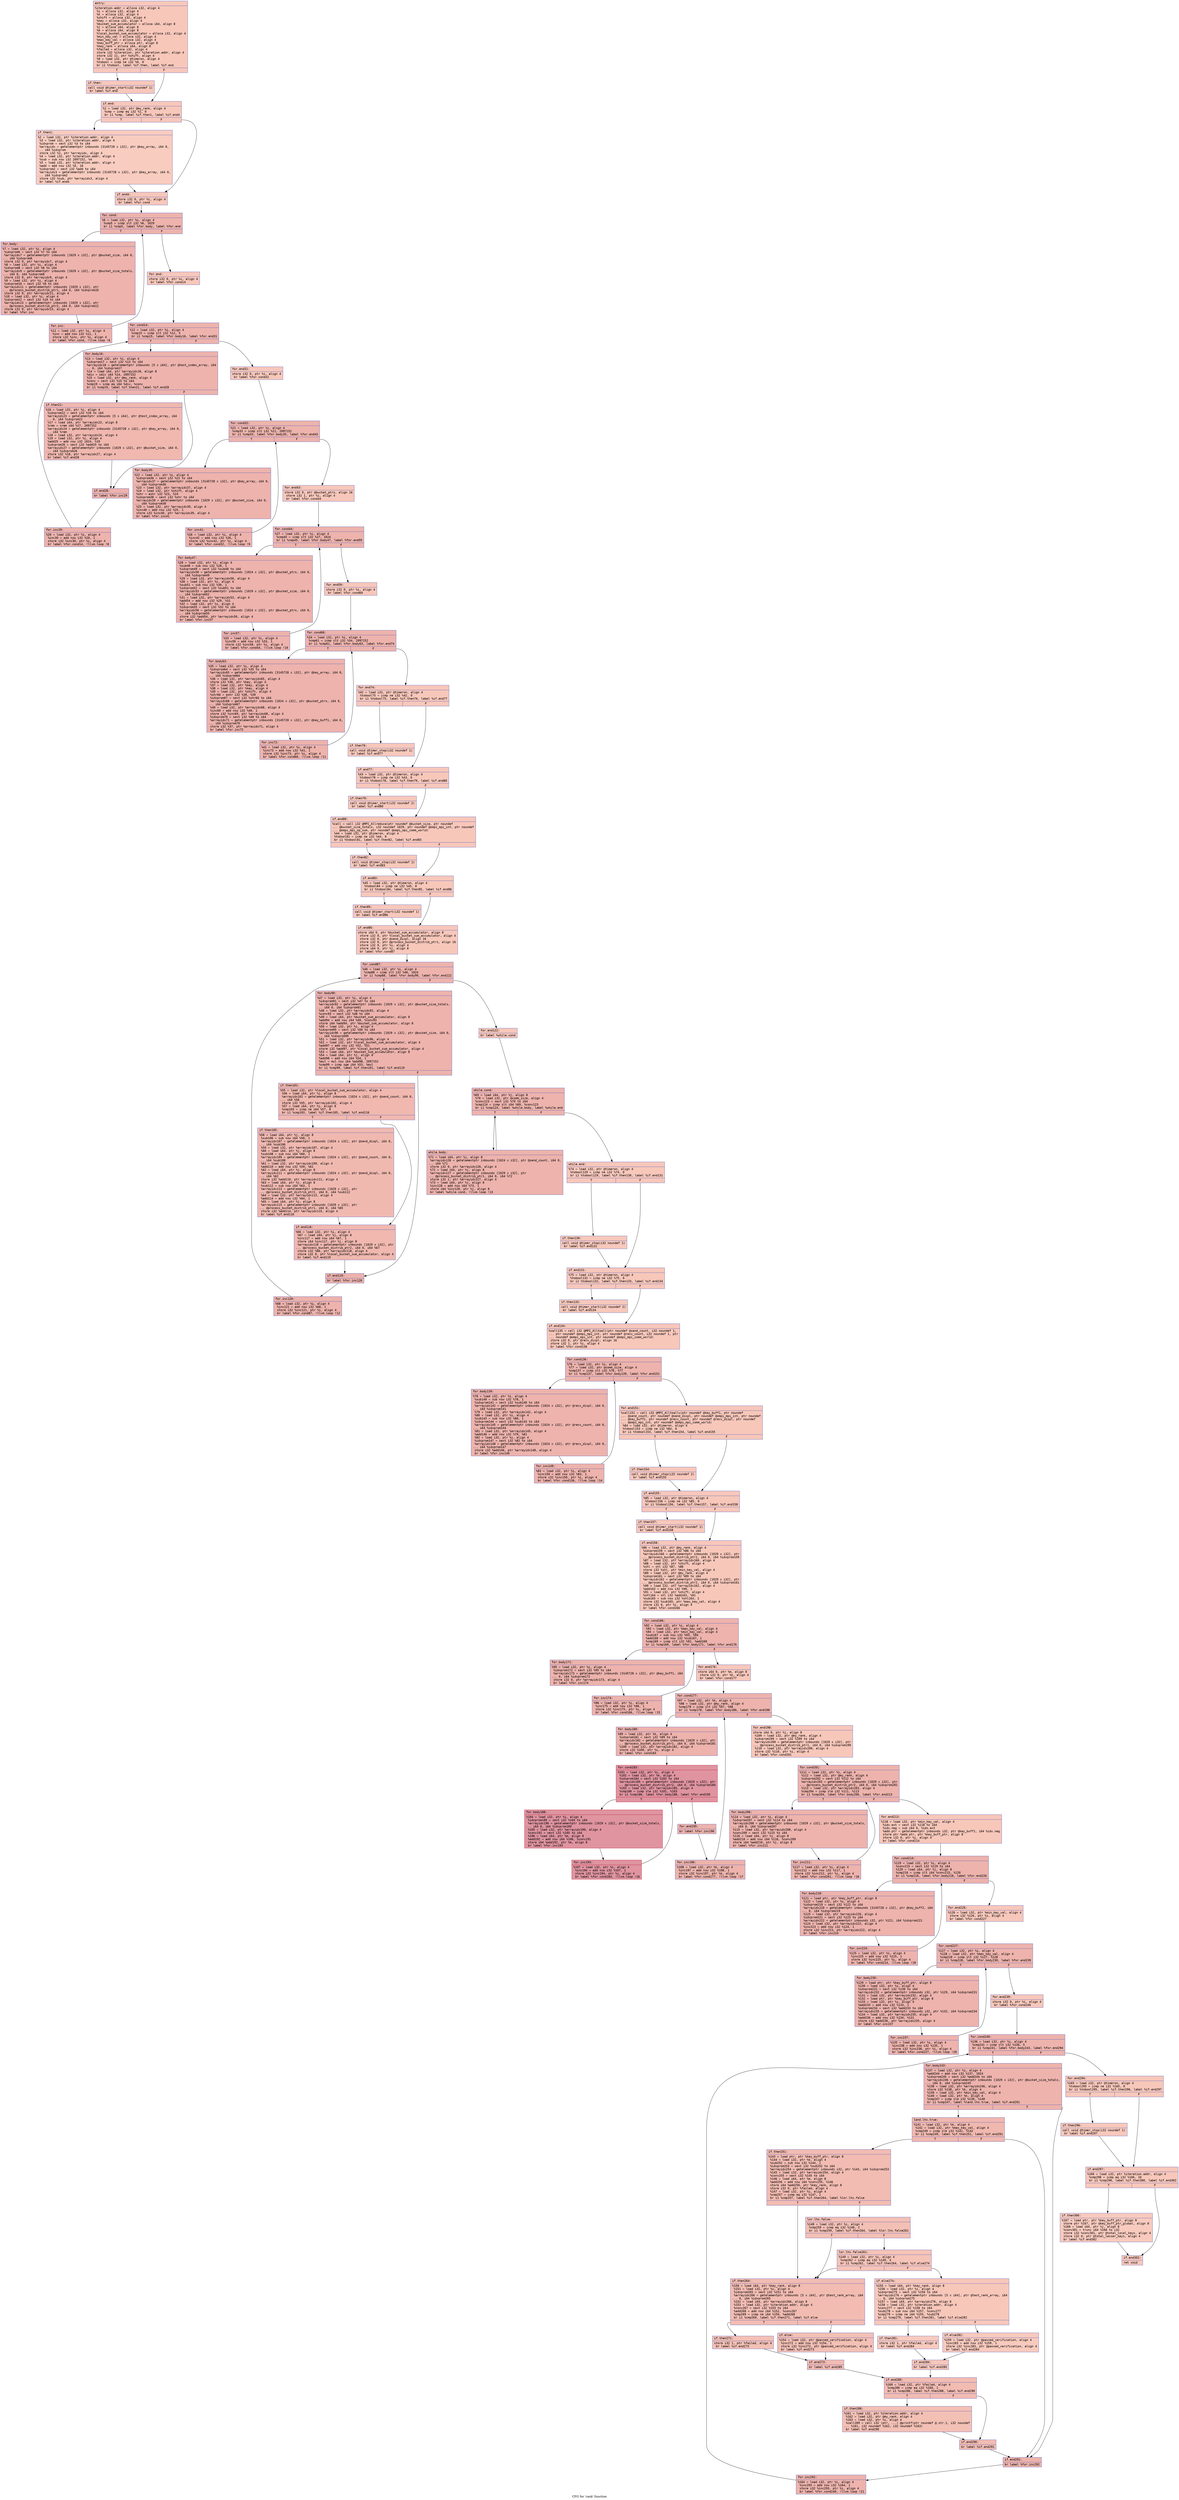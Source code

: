 digraph "CFG for 'rank' function" {
	label="CFG for 'rank' function";

	Node0x55d65101b990 [shape=record,color="#3d50c3ff", style=filled, fillcolor="#ec7f6370" fontname="Courier",label="{entry:\l|  %iteration.addr = alloca i32, align 4\l  %i = alloca i32, align 4\l  %k = alloca i32, align 4\l  %shift = alloca i32, align 4\l  %key = alloca i32, align 4\l  %bucket_sum_accumulator = alloca i64, align 8\l  %j = alloca i64, align 8\l  %m = alloca i64, align 8\l  %local_bucket_sum_accumulator = alloca i32, align 4\l  %min_key_val = alloca i32, align 4\l  %max_key_val = alloca i32, align 4\l  %key_buff_ptr = alloca ptr, align 8\l  %key_rank = alloca i64, align 8\l  %failed = alloca i32, align 4\l  store i32 %iteration, ptr %iteration.addr, align 4\l  store i32 11, ptr %shift, align 4\l  %0 = load i32, ptr @timeron, align 4\l  %tobool = icmp ne i32 %0, 0\l  br i1 %tobool, label %if.then, label %if.end\l|{<s0>T|<s1>F}}"];
	Node0x55d65101b990:s0 -> Node0x55d65101c470[tooltip="entry -> if.then\nProbability 62.50%" ];
	Node0x55d65101b990:s1 -> Node0x55d65101c4e0[tooltip="entry -> if.end\nProbability 37.50%" ];
	Node0x55d65101c470 [shape=record,color="#3d50c3ff", style=filled, fillcolor="#ed836670" fontname="Courier",label="{if.then:\l|  call void @timer_start(i32 noundef 1)\l  br label %if.end\l}"];
	Node0x55d65101c470 -> Node0x55d65101c4e0[tooltip="if.then -> if.end\nProbability 100.00%" ];
	Node0x55d65101c4e0 [shape=record,color="#3d50c3ff", style=filled, fillcolor="#ec7f6370" fontname="Courier",label="{if.end:\l|  %1 = load i32, ptr @my_rank, align 4\l  %cmp = icmp eq i32 %1, 0\l  br i1 %cmp, label %if.then1, label %if.end4\l|{<s0>T|<s1>F}}"];
	Node0x55d65101c4e0:s0 -> Node0x55d65101c890[tooltip="if.end -> if.then1\nProbability 37.50%" ];
	Node0x55d65101c4e0:s1 -> Node0x55d65101c8e0[tooltip="if.end -> if.end4\nProbability 62.50%" ];
	Node0x55d65101c890 [shape=record,color="#3d50c3ff", style=filled, fillcolor="#f08b6e70" fontname="Courier",label="{if.then1:\l|  %2 = load i32, ptr %iteration.addr, align 4\l  %3 = load i32, ptr %iteration.addr, align 4\l  %idxprom = sext i32 %3 to i64\l  %arrayidx = getelementptr inbounds [3145728 x i32], ptr @key_array, i64 0,\l... i64 %idxprom\l  store i32 %2, ptr %arrayidx, align 4\l  %4 = load i32, ptr %iteration.addr, align 4\l  %sub = sub nsw i32 2097152, %4\l  %5 = load i32, ptr %iteration.addr, align 4\l  %add = add nsw i32 %5, 10\l  %idxprom2 = sext i32 %add to i64\l  %arrayidx3 = getelementptr inbounds [3145728 x i32], ptr @key_array, i64 0,\l... i64 %idxprom2\l  store i32 %sub, ptr %arrayidx3, align 4\l  br label %if.end4\l}"];
	Node0x55d65101c890 -> Node0x55d65101c8e0[tooltip="if.then1 -> if.end4\nProbability 100.00%" ];
	Node0x55d65101c8e0 [shape=record,color="#3d50c3ff", style=filled, fillcolor="#ec7f6370" fontname="Courier",label="{if.end4:\l|  store i32 0, ptr %i, align 4\l  br label %for.cond\l}"];
	Node0x55d65101c8e0 -> Node0x55d65101d480[tooltip="if.end4 -> for.cond\nProbability 100.00%" ];
	Node0x55d65101d480 [shape=record,color="#3d50c3ff", style=filled, fillcolor="#d6524470" fontname="Courier",label="{for.cond:\l|  %6 = load i32, ptr %i, align 4\l  %cmp5 = icmp slt i32 %6, 1029\l  br i1 %cmp5, label %for.body, label %for.end\l|{<s0>T|<s1>F}}"];
	Node0x55d65101d480:s0 -> Node0x55d65101d6d0[tooltip="for.cond -> for.body\nProbability 96.88%" ];
	Node0x55d65101d480:s1 -> Node0x55d65101d750[tooltip="for.cond -> for.end\nProbability 3.12%" ];
	Node0x55d65101d6d0 [shape=record,color="#3d50c3ff", style=filled, fillcolor="#d6524470" fontname="Courier",label="{for.body:\l|  %7 = load i32, ptr %i, align 4\l  %idxprom6 = sext i32 %7 to i64\l  %arrayidx7 = getelementptr inbounds [1029 x i32], ptr @bucket_size, i64 0,\l... i64 %idxprom6\l  store i32 0, ptr %arrayidx7, align 4\l  %8 = load i32, ptr %i, align 4\l  %idxprom8 = sext i32 %8 to i64\l  %arrayidx9 = getelementptr inbounds [1029 x i32], ptr @bucket_size_totals,\l... i64 0, i64 %idxprom8\l  store i32 0, ptr %arrayidx9, align 4\l  %9 = load i32, ptr %i, align 4\l  %idxprom10 = sext i32 %9 to i64\l  %arrayidx11 = getelementptr inbounds [1029 x i32], ptr\l... @process_bucket_distrib_ptr1, i64 0, i64 %idxprom10\l  store i32 0, ptr %arrayidx11, align 4\l  %10 = load i32, ptr %i, align 4\l  %idxprom12 = sext i32 %10 to i64\l  %arrayidx13 = getelementptr inbounds [1029 x i32], ptr\l... @process_bucket_distrib_ptr2, i64 0, i64 %idxprom12\l  store i32 0, ptr %arrayidx13, align 4\l  br label %for.inc\l}"];
	Node0x55d65101d6d0 -> Node0x55d65101e360[tooltip="for.body -> for.inc\nProbability 100.00%" ];
	Node0x55d65101e360 [shape=record,color="#3d50c3ff", style=filled, fillcolor="#d6524470" fontname="Courier",label="{for.inc:\l|  %11 = load i32, ptr %i, align 4\l  %inc = add nsw i32 %11, 1\l  store i32 %inc, ptr %i, align 4\l  br label %for.cond, !llvm.loop !6\l}"];
	Node0x55d65101e360 -> Node0x55d65101d480[tooltip="for.inc -> for.cond\nProbability 100.00%" ];
	Node0x55d65101d750 [shape=record,color="#3d50c3ff", style=filled, fillcolor="#ec7f6370" fontname="Courier",label="{for.end:\l|  store i32 0, ptr %i, align 4\l  br label %for.cond14\l}"];
	Node0x55d65101d750 -> Node0x55d65101e870[tooltip="for.end -> for.cond14\nProbability 100.00%" ];
	Node0x55d65101e870 [shape=record,color="#3d50c3ff", style=filled, fillcolor="#d6524470" fontname="Courier",label="{for.cond14:\l|  %12 = load i32, ptr %i, align 4\l  %cmp15 = icmp slt i32 %12, 5\l  br i1 %cmp15, label %for.body16, label %for.end31\l|{<s0>T|<s1>F}}"];
	Node0x55d65101e870:s0 -> Node0x55d65101ea90[tooltip="for.cond14 -> for.body16\nProbability 96.88%" ];
	Node0x55d65101e870:s1 -> Node0x55d65101eb10[tooltip="for.cond14 -> for.end31\nProbability 3.12%" ];
	Node0x55d65101ea90 [shape=record,color="#3d50c3ff", style=filled, fillcolor="#d6524470" fontname="Courier",label="{for.body16:\l|  %13 = load i32, ptr %i, align 4\l  %idxprom17 = sext i32 %13 to i64\l  %arrayidx18 = getelementptr inbounds [5 x i64], ptr @test_index_array, i64\l... 0, i64 %idxprom17\l  %14 = load i64, ptr %arrayidx18, align 8\l  %div = sdiv i64 %14, 2097152\l  %15 = load i32, ptr @my_rank, align 4\l  %conv = sext i32 %15 to i64\l  %cmp19 = icmp eq i64 %div, %conv\l  br i1 %cmp19, label %if.then21, label %if.end28\l|{<s0>T|<s1>F}}"];
	Node0x55d65101ea90:s0 -> Node0x55d65101f790[tooltip="for.body16 -> if.then21\nProbability 50.00%" ];
	Node0x55d65101ea90:s1 -> Node0x55d65101f810[tooltip="for.body16 -> if.end28\nProbability 50.00%" ];
	Node0x55d65101f790 [shape=record,color="#3d50c3ff", style=filled, fillcolor="#dc5d4a70" fontname="Courier",label="{if.then21:\l|  %16 = load i32, ptr %i, align 4\l  %idxprom22 = sext i32 %16 to i64\l  %arrayidx23 = getelementptr inbounds [5 x i64], ptr @test_index_array, i64\l... 0, i64 %idxprom22\l  %17 = load i64, ptr %arrayidx23, align 8\l  %rem = srem i64 %17, 2097152\l  %arrayidx24 = getelementptr inbounds [3145728 x i32], ptr @key_array, i64 0,\l... i64 %rem\l  %18 = load i32, ptr %arrayidx24, align 4\l  %19 = load i32, ptr %i, align 4\l  %add25 = add nsw i32 1024, %19\l  %idxprom26 = sext i32 %add25 to i64\l  %arrayidx27 = getelementptr inbounds [1029 x i32], ptr @bucket_size, i64 0,\l... i64 %idxprom26\l  store i32 %18, ptr %arrayidx27, align 4\l  br label %if.end28\l}"];
	Node0x55d65101f790 -> Node0x55d65101f810[tooltip="if.then21 -> if.end28\nProbability 100.00%" ];
	Node0x55d65101f810 [shape=record,color="#3d50c3ff", style=filled, fillcolor="#d6524470" fontname="Courier",label="{if.end28:\l|  br label %for.inc29\l}"];
	Node0x55d65101f810 -> Node0x55d6510201f0[tooltip="if.end28 -> for.inc29\nProbability 100.00%" ];
	Node0x55d6510201f0 [shape=record,color="#3d50c3ff", style=filled, fillcolor="#d6524470" fontname="Courier",label="{for.inc29:\l|  %20 = load i32, ptr %i, align 4\l  %inc30 = add nsw i32 %20, 1\l  store i32 %inc30, ptr %i, align 4\l  br label %for.cond14, !llvm.loop !8\l}"];
	Node0x55d6510201f0 -> Node0x55d65101e870[tooltip="for.inc29 -> for.cond14\nProbability 100.00%" ];
	Node0x55d65101eb10 [shape=record,color="#3d50c3ff", style=filled, fillcolor="#ec7f6370" fontname="Courier",label="{for.end31:\l|  store i32 0, ptr %i, align 4\l  br label %for.cond32\l}"];
	Node0x55d65101eb10 -> Node0x55d651020710[tooltip="for.end31 -> for.cond32\nProbability 100.00%" ];
	Node0x55d651020710 [shape=record,color="#3d50c3ff", style=filled, fillcolor="#d6524470" fontname="Courier",label="{for.cond32:\l|  %21 = load i32, ptr %i, align 4\l  %cmp33 = icmp slt i32 %21, 2097152\l  br i1 %cmp33, label %for.body35, label %for.end43\l|{<s0>T|<s1>F}}"];
	Node0x55d651020710:s0 -> Node0x55d651020930[tooltip="for.cond32 -> for.body35\nProbability 96.88%" ];
	Node0x55d651020710:s1 -> Node0x55d6510209b0[tooltip="for.cond32 -> for.end43\nProbability 3.12%" ];
	Node0x55d651020930 [shape=record,color="#3d50c3ff", style=filled, fillcolor="#d6524470" fontname="Courier",label="{for.body35:\l|  %22 = load i32, ptr %i, align 4\l  %idxprom36 = sext i32 %22 to i64\l  %arrayidx37 = getelementptr inbounds [3145728 x i32], ptr @key_array, i64 0,\l... i64 %idxprom36\l  %23 = load i32, ptr %arrayidx37, align 4\l  %24 = load i32, ptr %shift, align 4\l  %shr = ashr i32 %23, %24\l  %idxprom38 = sext i32 %shr to i64\l  %arrayidx39 = getelementptr inbounds [1029 x i32], ptr @bucket_size, i64 0,\l... i64 %idxprom38\l  %25 = load i32, ptr %arrayidx39, align 4\l  %inc40 = add nsw i32 %25, 1\l  store i32 %inc40, ptr %arrayidx39, align 4\l  br label %for.inc41\l}"];
	Node0x55d651020930 -> Node0x55d651021200[tooltip="for.body35 -> for.inc41\nProbability 100.00%" ];
	Node0x55d651021200 [shape=record,color="#3d50c3ff", style=filled, fillcolor="#d6524470" fontname="Courier",label="{for.inc41:\l|  %26 = load i32, ptr %i, align 4\l  %inc42 = add nsw i32 %26, 1\l  store i32 %inc42, ptr %i, align 4\l  br label %for.cond32, !llvm.loop !9\l}"];
	Node0x55d651021200 -> Node0x55d651020710[tooltip="for.inc41 -> for.cond32\nProbability 100.00%" ];
	Node0x55d6510209b0 [shape=record,color="#3d50c3ff", style=filled, fillcolor="#ec7f6370" fontname="Courier",label="{for.end43:\l|  store i32 0, ptr @bucket_ptrs, align 16\l  store i32 1, ptr %i, align 4\l  br label %for.cond44\l}"];
	Node0x55d6510209b0 -> Node0x55d6510217c0[tooltip="for.end43 -> for.cond44\nProbability 100.00%" ];
	Node0x55d6510217c0 [shape=record,color="#3d50c3ff", style=filled, fillcolor="#d6524470" fontname="Courier",label="{for.cond44:\l|  %27 = load i32, ptr %i, align 4\l  %cmp45 = icmp slt i32 %27, 1024\l  br i1 %cmp45, label %for.body47, label %for.end59\l|{<s0>T|<s1>F}}"];
	Node0x55d6510217c0:s0 -> Node0x55d6510219e0[tooltip="for.cond44 -> for.body47\nProbability 96.88%" ];
	Node0x55d6510217c0:s1 -> Node0x55d651021a60[tooltip="for.cond44 -> for.end59\nProbability 3.12%" ];
	Node0x55d6510219e0 [shape=record,color="#3d50c3ff", style=filled, fillcolor="#d6524470" fontname="Courier",label="{for.body47:\l|  %28 = load i32, ptr %i, align 4\l  %sub48 = sub nsw i32 %28, 1\l  %idxprom49 = sext i32 %sub48 to i64\l  %arrayidx50 = getelementptr inbounds [1024 x i32], ptr @bucket_ptrs, i64 0,\l... i64 %idxprom49\l  %29 = load i32, ptr %arrayidx50, align 4\l  %30 = load i32, ptr %i, align 4\l  %sub51 = sub nsw i32 %30, 1\l  %idxprom52 = sext i32 %sub51 to i64\l  %arrayidx53 = getelementptr inbounds [1029 x i32], ptr @bucket_size, i64 0,\l... i64 %idxprom52\l  %31 = load i32, ptr %arrayidx53, align 4\l  %add54 = add nsw i32 %29, %31\l  %32 = load i32, ptr %i, align 4\l  %idxprom55 = sext i32 %32 to i64\l  %arrayidx56 = getelementptr inbounds [1024 x i32], ptr @bucket_ptrs, i64 0,\l... i64 %idxprom55\l  store i32 %add54, ptr %arrayidx56, align 4\l  br label %for.inc57\l}"];
	Node0x55d6510219e0 -> Node0x55d651010980[tooltip="for.body47 -> for.inc57\nProbability 100.00%" ];
	Node0x55d651010980 [shape=record,color="#3d50c3ff", style=filled, fillcolor="#d6524470" fontname="Courier",label="{for.inc57:\l|  %33 = load i32, ptr %i, align 4\l  %inc58 = add nsw i32 %33, 1\l  store i32 %inc58, ptr %i, align 4\l  br label %for.cond44, !llvm.loop !10\l}"];
	Node0x55d651010980 -> Node0x55d6510217c0[tooltip="for.inc57 -> for.cond44\nProbability 100.00%" ];
	Node0x55d651021a60 [shape=record,color="#3d50c3ff", style=filled, fillcolor="#ec7f6370" fontname="Courier",label="{for.end59:\l|  store i32 0, ptr %i, align 4\l  br label %for.cond60\l}"];
	Node0x55d651021a60 -> Node0x55d651010ea0[tooltip="for.end59 -> for.cond60\nProbability 100.00%" ];
	Node0x55d651010ea0 [shape=record,color="#3d50c3ff", style=filled, fillcolor="#d6524470" fontname="Courier",label="{for.cond60:\l|  %34 = load i32, ptr %i, align 4\l  %cmp61 = icmp slt i32 %34, 2097152\l  br i1 %cmp61, label %for.body63, label %for.end74\l|{<s0>T|<s1>F}}"];
	Node0x55d651010ea0:s0 -> Node0x55d6510110c0[tooltip="for.cond60 -> for.body63\nProbability 96.88%" ];
	Node0x55d651010ea0:s1 -> Node0x55d651011140[tooltip="for.cond60 -> for.end74\nProbability 3.12%" ];
	Node0x55d6510110c0 [shape=record,color="#3d50c3ff", style=filled, fillcolor="#d6524470" fontname="Courier",label="{for.body63:\l|  %35 = load i32, ptr %i, align 4\l  %idxprom64 = sext i32 %35 to i64\l  %arrayidx65 = getelementptr inbounds [3145728 x i32], ptr @key_array, i64 0,\l... i64 %idxprom64\l  %36 = load i32, ptr %arrayidx65, align 4\l  store i32 %36, ptr %key, align 4\l  %37 = load i32, ptr %key, align 4\l  %38 = load i32, ptr %key, align 4\l  %39 = load i32, ptr %shift, align 4\l  %shr66 = ashr i32 %38, %39\l  %idxprom67 = sext i32 %shr66 to i64\l  %arrayidx68 = getelementptr inbounds [1024 x i32], ptr @bucket_ptrs, i64 0,\l... i64 %idxprom67\l  %40 = load i32, ptr %arrayidx68, align 4\l  %inc69 = add nsw i32 %40, 1\l  store i32 %inc69, ptr %arrayidx68, align 4\l  %idxprom70 = sext i32 %40 to i64\l  %arrayidx71 = getelementptr inbounds [3145728 x i32], ptr @key_buff1, i64 0,\l... i64 %idxprom70\l  store i32 %37, ptr %arrayidx71, align 4\l  br label %for.inc72\l}"];
	Node0x55d6510110c0 -> Node0x55d65101f380[tooltip="for.body63 -> for.inc72\nProbability 100.00%" ];
	Node0x55d65101f380 [shape=record,color="#3d50c3ff", style=filled, fillcolor="#d6524470" fontname="Courier",label="{for.inc72:\l|  %41 = load i32, ptr %i, align 4\l  %inc73 = add nsw i32 %41, 1\l  store i32 %inc73, ptr %i, align 4\l  br label %for.cond60, !llvm.loop !11\l}"];
	Node0x55d65101f380 -> Node0x55d651010ea0[tooltip="for.inc72 -> for.cond60\nProbability 100.00%" ];
	Node0x55d651011140 [shape=record,color="#3d50c3ff", style=filled, fillcolor="#ec7f6370" fontname="Courier",label="{for.end74:\l|  %42 = load i32, ptr @timeron, align 4\l  %tobool75 = icmp ne i32 %42, 0\l  br i1 %tobool75, label %if.then76, label %if.end77\l|{<s0>T|<s1>F}}"];
	Node0x55d651011140:s0 -> Node0x55d651026510[tooltip="for.end74 -> if.then76\nProbability 62.50%" ];
	Node0x55d651011140:s1 -> Node0x55d651026590[tooltip="for.end74 -> if.end77\nProbability 37.50%" ];
	Node0x55d651026510 [shape=record,color="#3d50c3ff", style=filled, fillcolor="#ed836670" fontname="Courier",label="{if.then76:\l|  call void @timer_stop(i32 noundef 1)\l  br label %if.end77\l}"];
	Node0x55d651026510 -> Node0x55d651026590[tooltip="if.then76 -> if.end77\nProbability 100.00%" ];
	Node0x55d651026590 [shape=record,color="#3d50c3ff", style=filled, fillcolor="#ec7f6370" fontname="Courier",label="{if.end77:\l|  %43 = load i32, ptr @timeron, align 4\l  %tobool78 = icmp ne i32 %43, 0\l  br i1 %tobool78, label %if.then79, label %if.end80\l|{<s0>T|<s1>F}}"];
	Node0x55d651026590:s0 -> Node0x55d651026980[tooltip="if.end77 -> if.then79\nProbability 62.50%" ];
	Node0x55d651026590:s1 -> Node0x55d651026a00[tooltip="if.end77 -> if.end80\nProbability 37.50%" ];
	Node0x55d651026980 [shape=record,color="#3d50c3ff", style=filled, fillcolor="#ed836670" fontname="Courier",label="{if.then79:\l|  call void @timer_start(i32 noundef 2)\l  br label %if.end80\l}"];
	Node0x55d651026980 -> Node0x55d651026a00[tooltip="if.then79 -> if.end80\nProbability 100.00%" ];
	Node0x55d651026a00 [shape=record,color="#3d50c3ff", style=filled, fillcolor="#ec7f6370" fontname="Courier",label="{if.end80:\l|  %call = call i32 @MPI_Allreduce(ptr noundef @bucket_size, ptr noundef\l... @bucket_size_totals, i32 noundef 1029, ptr noundef @ompi_mpi_int, ptr noundef\l... @ompi_mpi_op_sum, ptr noundef @ompi_mpi_comm_world)\l  %44 = load i32, ptr @timeron, align 4\l  %tobool81 = icmp ne i32 %44, 0\l  br i1 %tobool81, label %if.then82, label %if.end83\l|{<s0>T|<s1>F}}"];
	Node0x55d651026a00:s0 -> Node0x55d651027060[tooltip="if.end80 -> if.then82\nProbability 62.50%" ];
	Node0x55d651026a00:s1 -> Node0x55d6510270b0[tooltip="if.end80 -> if.end83\nProbability 37.50%" ];
	Node0x55d651027060 [shape=record,color="#3d50c3ff", style=filled, fillcolor="#ed836670" fontname="Courier",label="{if.then82:\l|  call void @timer_stop(i32 noundef 2)\l  br label %if.end83\l}"];
	Node0x55d651027060 -> Node0x55d6510270b0[tooltip="if.then82 -> if.end83\nProbability 100.00%" ];
	Node0x55d6510270b0 [shape=record,color="#3d50c3ff", style=filled, fillcolor="#ec7f6370" fontname="Courier",label="{if.end83:\l|  %45 = load i32, ptr @timeron, align 4\l  %tobool84 = icmp ne i32 %45, 0\l  br i1 %tobool84, label %if.then85, label %if.end86\l|{<s0>T|<s1>F}}"];
	Node0x55d6510270b0:s0 -> Node0x55d651027480[tooltip="if.end83 -> if.then85\nProbability 62.50%" ];
	Node0x55d6510270b0:s1 -> Node0x55d651027500[tooltip="if.end83 -> if.end86\nProbability 37.50%" ];
	Node0x55d651027480 [shape=record,color="#3d50c3ff", style=filled, fillcolor="#ed836670" fontname="Courier",label="{if.then85:\l|  call void @timer_start(i32 noundef 1)\l  br label %if.end86\l}"];
	Node0x55d651027480 -> Node0x55d651027500[tooltip="if.then85 -> if.end86\nProbability 100.00%" ];
	Node0x55d651027500 [shape=record,color="#3d50c3ff", style=filled, fillcolor="#ec7f6370" fontname="Courier",label="{if.end86:\l|  store i64 0, ptr %bucket_sum_accumulator, align 8\l  store i32 0, ptr %local_bucket_sum_accumulator, align 4\l  store i32 0, ptr @send_displ, align 16\l  store i32 0, ptr @process_bucket_distrib_ptr1, align 16\l  store i32 0, ptr %i, align 4\l  store i64 0, ptr %j, align 8\l  br label %for.cond87\l}"];
	Node0x55d651027500 -> Node0x55d651027bb0[tooltip="if.end86 -> for.cond87\nProbability 100.00%" ];
	Node0x55d651027bb0 [shape=record,color="#3d50c3ff", style=filled, fillcolor="#d6524470" fontname="Courier",label="{for.cond87:\l|  %46 = load i32, ptr %i, align 4\l  %cmp88 = icmp slt i32 %46, 1024\l  br i1 %cmp88, label %for.body90, label %for.end122\l|{<s0>T|<s1>F}}"];
	Node0x55d651027bb0:s0 -> Node0x55d651027d80[tooltip="for.cond87 -> for.body90\nProbability 96.88%" ];
	Node0x55d651027bb0:s1 -> Node0x55d651027dd0[tooltip="for.cond87 -> for.end122\nProbability 3.12%" ];
	Node0x55d651027d80 [shape=record,color="#3d50c3ff", style=filled, fillcolor="#d6524470" fontname="Courier",label="{for.body90:\l|  %47 = load i32, ptr %i, align 4\l  %idxprom91 = sext i32 %47 to i64\l  %arrayidx92 = getelementptr inbounds [1029 x i32], ptr @bucket_size_totals,\l... i64 0, i64 %idxprom91\l  %48 = load i32, ptr %arrayidx92, align 4\l  %conv93 = sext i32 %48 to i64\l  %49 = load i64, ptr %bucket_sum_accumulator, align 8\l  %add94 = add nsw i64 %49, %conv93\l  store i64 %add94, ptr %bucket_sum_accumulator, align 8\l  %50 = load i32, ptr %i, align 4\l  %idxprom95 = sext i32 %50 to i64\l  %arrayidx96 = getelementptr inbounds [1029 x i32], ptr @bucket_size, i64 0,\l... i64 %idxprom95\l  %51 = load i32, ptr %arrayidx96, align 4\l  %52 = load i32, ptr %local_bucket_sum_accumulator, align 4\l  %add97 = add nsw i32 %52, %51\l  store i32 %add97, ptr %local_bucket_sum_accumulator, align 4\l  %53 = load i64, ptr %bucket_sum_accumulator, align 8\l  %54 = load i64, ptr %j, align 8\l  %add98 = add nsw i64 %54, 1\l  %mul = mul nsw i64 %add98, 2097152\l  %cmp99 = icmp sge i64 %53, %mul\l  br i1 %cmp99, label %if.then101, label %if.end119\l|{<s0>T|<s1>F}}"];
	Node0x55d651027d80:s0 -> Node0x55d6510293d0[tooltip="for.body90 -> if.then101\nProbability 50.00%" ];
	Node0x55d651027d80:s1 -> Node0x55d651029420[tooltip="for.body90 -> if.end119\nProbability 50.00%" ];
	Node0x55d6510293d0 [shape=record,color="#3d50c3ff", style=filled, fillcolor="#dc5d4a70" fontname="Courier",label="{if.then101:\l|  %55 = load i32, ptr %local_bucket_sum_accumulator, align 4\l  %56 = load i64, ptr %j, align 8\l  %arrayidx102 = getelementptr inbounds [1024 x i32], ptr @send_count, i64 0,\l... i64 %56\l  store i32 %55, ptr %arrayidx102, align 4\l  %57 = load i64, ptr %j, align 8\l  %cmp103 = icmp ne i64 %57, 0\l  br i1 %cmp103, label %if.then105, label %if.end116\l|{<s0>T|<s1>F}}"];
	Node0x55d6510293d0:s0 -> Node0x55d651029910[tooltip="if.then101 -> if.then105\nProbability 62.50%" ];
	Node0x55d6510293d0:s1 -> Node0x55d651029960[tooltip="if.then101 -> if.end116\nProbability 37.50%" ];
	Node0x55d651029910 [shape=record,color="#3d50c3ff", style=filled, fillcolor="#de614d70" fontname="Courier",label="{if.then105:\l|  %58 = load i64, ptr %j, align 8\l  %sub106 = sub nsw i64 %58, 1\l  %arrayidx107 = getelementptr inbounds [1024 x i32], ptr @send_displ, i64 0,\l... i64 %sub106\l  %59 = load i32, ptr %arrayidx107, align 4\l  %60 = load i64, ptr %j, align 8\l  %sub108 = sub nsw i64 %60, 1\l  %arrayidx109 = getelementptr inbounds [1024 x i32], ptr @send_count, i64 0,\l... i64 %sub108\l  %61 = load i32, ptr %arrayidx109, align 4\l  %add110 = add nsw i32 %59, %61\l  %62 = load i64, ptr %j, align 8\l  %arrayidx111 = getelementptr inbounds [1024 x i32], ptr @send_displ, i64 0,\l... i64 %62\l  store i32 %add110, ptr %arrayidx111, align 4\l  %63 = load i64, ptr %j, align 8\l  %sub112 = sub nsw i64 %63, 1\l  %arrayidx113 = getelementptr inbounds [1029 x i32], ptr\l... @process_bucket_distrib_ptr2, i64 0, i64 %sub112\l  %64 = load i32, ptr %arrayidx113, align 4\l  %add114 = add nsw i32 %64, 1\l  %65 = load i64, ptr %j, align 8\l  %arrayidx115 = getelementptr inbounds [1029 x i32], ptr\l... @process_bucket_distrib_ptr1, i64 0, i64 %65\l  store i32 %add114, ptr %arrayidx115, align 4\l  br label %if.end116\l}"];
	Node0x55d651029910 -> Node0x55d651029960[tooltip="if.then105 -> if.end116\nProbability 100.00%" ];
	Node0x55d651029960 [shape=record,color="#3d50c3ff", style=filled, fillcolor="#dc5d4a70" fontname="Courier",label="{if.end116:\l|  %66 = load i32, ptr %i, align 4\l  %67 = load i64, ptr %j, align 8\l  %inc117 = add nsw i64 %67, 1\l  store i64 %inc117, ptr %j, align 8\l  %arrayidx118 = getelementptr inbounds [1029 x i32], ptr\l... @process_bucket_distrib_ptr2, i64 0, i64 %67\l  store i32 %66, ptr %arrayidx118, align 4\l  store i32 0, ptr %local_bucket_sum_accumulator, align 4\l  br label %if.end119\l}"];
	Node0x55d651029960 -> Node0x55d651029420[tooltip="if.end116 -> if.end119\nProbability 100.00%" ];
	Node0x55d651029420 [shape=record,color="#3d50c3ff", style=filled, fillcolor="#d6524470" fontname="Courier",label="{if.end119:\l|  br label %for.inc120\l}"];
	Node0x55d651029420 -> Node0x55d65102adb0[tooltip="if.end119 -> for.inc120\nProbability 100.00%" ];
	Node0x55d65102adb0 [shape=record,color="#3d50c3ff", style=filled, fillcolor="#d6524470" fontname="Courier",label="{for.inc120:\l|  %68 = load i32, ptr %i, align 4\l  %inc121 = add nsw i32 %68, 1\l  store i32 %inc121, ptr %i, align 4\l  br label %for.cond87, !llvm.loop !12\l}"];
	Node0x55d65102adb0 -> Node0x55d651027bb0[tooltip="for.inc120 -> for.cond87\nProbability 100.00%" ];
	Node0x55d651027dd0 [shape=record,color="#3d50c3ff", style=filled, fillcolor="#ec7f6370" fontname="Courier",label="{for.end122:\l|  br label %while.cond\l}"];
	Node0x55d651027dd0 -> Node0x55d65102b200[tooltip="for.end122 -> while.cond\nProbability 100.00%" ];
	Node0x55d65102b200 [shape=record,color="#3d50c3ff", style=filled, fillcolor="#d6524470" fontname="Courier",label="{while.cond:\l|  %69 = load i64, ptr %j, align 8\l  %70 = load i32, ptr @comm_size, align 4\l  %conv123 = sext i32 %70 to i64\l  %cmp124 = icmp slt i64 %69, %conv123\l  br i1 %cmp124, label %while.body, label %while.end\l|{<s0>T|<s1>F}}"];
	Node0x55d65102b200:s0 -> Node0x55d65102b500[tooltip="while.cond -> while.body\nProbability 96.88%" ];
	Node0x55d65102b200:s1 -> Node0x55d65102b580[tooltip="while.cond -> while.end\nProbability 3.12%" ];
	Node0x55d65102b500 [shape=record,color="#3d50c3ff", style=filled, fillcolor="#d6524470" fontname="Courier",label="{while.body:\l|  %71 = load i64, ptr %j, align 8\l  %arrayidx126 = getelementptr inbounds [1024 x i32], ptr @send_count, i64 0,\l... i64 %71\l  store i32 0, ptr %arrayidx126, align 4\l  %72 = load i64, ptr %j, align 8\l  %arrayidx127 = getelementptr inbounds [1029 x i32], ptr\l... @process_bucket_distrib_ptr1, i64 0, i64 %72\l  store i32 1, ptr %arrayidx127, align 4\l  %73 = load i64, ptr %j, align 8\l  %inc128 = add nsw i64 %73, 1\l  store i64 %inc128, ptr %j, align 8\l  br label %while.cond, !llvm.loop !13\l}"];
	Node0x55d65102b500 -> Node0x55d65102b200[tooltip="while.body -> while.cond\nProbability 100.00%" ];
	Node0x55d65102b580 [shape=record,color="#3d50c3ff", style=filled, fillcolor="#ec7f6370" fontname="Courier",label="{while.end:\l|  %74 = load i32, ptr @timeron, align 4\l  %tobool129 = icmp ne i32 %74, 0\l  br i1 %tobool129, label %if.then130, label %if.end131\l|{<s0>T|<s1>F}}"];
	Node0x55d65102b580:s0 -> Node0x55d65102bfa0[tooltip="while.end -> if.then130\nProbability 62.50%" ];
	Node0x55d65102b580:s1 -> Node0x55d65102c020[tooltip="while.end -> if.end131\nProbability 37.50%" ];
	Node0x55d65102bfa0 [shape=record,color="#3d50c3ff", style=filled, fillcolor="#ed836670" fontname="Courier",label="{if.then130:\l|  call void @timer_stop(i32 noundef 1)\l  br label %if.end131\l}"];
	Node0x55d65102bfa0 -> Node0x55d65102c020[tooltip="if.then130 -> if.end131\nProbability 100.00%" ];
	Node0x55d65102c020 [shape=record,color="#3d50c3ff", style=filled, fillcolor="#ec7f6370" fontname="Courier",label="{if.end131:\l|  %75 = load i32, ptr @timeron, align 4\l  %tobool132 = icmp ne i32 %75, 0\l  br i1 %tobool132, label %if.then133, label %if.end134\l|{<s0>T|<s1>F}}"];
	Node0x55d65102c020:s0 -> Node0x55d65102c410[tooltip="if.end131 -> if.then133\nProbability 62.50%" ];
	Node0x55d65102c020:s1 -> Node0x55d65102c490[tooltip="if.end131 -> if.end134\nProbability 37.50%" ];
	Node0x55d65102c410 [shape=record,color="#3d50c3ff", style=filled, fillcolor="#ed836670" fontname="Courier",label="{if.then133:\l|  call void @timer_start(i32 noundef 2)\l  br label %if.end134\l}"];
	Node0x55d65102c410 -> Node0x55d65102c490[tooltip="if.then133 -> if.end134\nProbability 100.00%" ];
	Node0x55d65102c490 [shape=record,color="#3d50c3ff", style=filled, fillcolor="#ec7f6370" fontname="Courier",label="{if.end134:\l|  %call135 = call i32 @MPI_Alltoall(ptr noundef @send_count, i32 noundef 1,\l... ptr noundef @ompi_mpi_int, ptr noundef @recv_count, i32 noundef 1, ptr\l... noundef @ompi_mpi_int, ptr noundef @ompi_mpi_comm_world)\l  store i32 0, ptr @recv_displ, align 16\l  store i32 1, ptr %i, align 4\l  br label %for.cond136\l}"];
	Node0x55d65102c490 -> Node0x55d65102cba0[tooltip="if.end134 -> for.cond136\nProbability 100.00%" ];
	Node0x55d65102cba0 [shape=record,color="#3d50c3ff", style=filled, fillcolor="#d6524470" fontname="Courier",label="{for.cond136:\l|  %76 = load i32, ptr %i, align 4\l  %77 = load i32, ptr @comm_size, align 4\l  %cmp137 = icmp slt i32 %76, %77\l  br i1 %cmp137, label %for.body139, label %for.end151\l|{<s0>T|<s1>F}}"];
	Node0x55d65102cba0:s0 -> Node0x55d65102cd60[tooltip="for.cond136 -> for.body139\nProbability 96.88%" ];
	Node0x55d65102cba0:s1 -> Node0x55d65102cdb0[tooltip="for.cond136 -> for.end151\nProbability 3.12%" ];
	Node0x55d65102cd60 [shape=record,color="#3d50c3ff", style=filled, fillcolor="#d6524470" fontname="Courier",label="{for.body139:\l|  %78 = load i32, ptr %i, align 4\l  %sub140 = sub nsw i32 %78, 1\l  %idxprom141 = sext i32 %sub140 to i64\l  %arrayidx142 = getelementptr inbounds [1024 x i32], ptr @recv_displ, i64 0,\l... i64 %idxprom141\l  %79 = load i32, ptr %arrayidx142, align 4\l  %80 = load i32, ptr %i, align 4\l  %sub143 = sub nsw i32 %80, 1\l  %idxprom144 = sext i32 %sub143 to i64\l  %arrayidx145 = getelementptr inbounds [1024 x i32], ptr @recv_count, i64 0,\l... i64 %idxprom144\l  %81 = load i32, ptr %arrayidx145, align 4\l  %add146 = add nsw i32 %79, %81\l  %82 = load i32, ptr %i, align 4\l  %idxprom147 = sext i32 %82 to i64\l  %arrayidx148 = getelementptr inbounds [1024 x i32], ptr @recv_displ, i64 0,\l... i64 %idxprom147\l  store i32 %add146, ptr %arrayidx148, align 4\l  br label %for.inc149\l}"];
	Node0x55d65102cd60 -> Node0x55d65102d8c0[tooltip="for.body139 -> for.inc149\nProbability 100.00%" ];
	Node0x55d65102d8c0 [shape=record,color="#3d50c3ff", style=filled, fillcolor="#d6524470" fontname="Courier",label="{for.inc149:\l|  %83 = load i32, ptr %i, align 4\l  %inc150 = add nsw i32 %83, 1\l  store i32 %inc150, ptr %i, align 4\l  br label %for.cond136, !llvm.loop !14\l}"];
	Node0x55d65102d8c0 -> Node0x55d65102cba0[tooltip="for.inc149 -> for.cond136\nProbability 100.00%" ];
	Node0x55d65102cdb0 [shape=record,color="#3d50c3ff", style=filled, fillcolor="#ec7f6370" fontname="Courier",label="{for.end151:\l|  %call152 = call i32 @MPI_Alltoallv(ptr noundef @key_buff1, ptr noundef\l... @send_count, ptr noundef @send_displ, ptr noundef @ompi_mpi_int, ptr noundef\l... @key_buff2, ptr noundef @recv_count, ptr noundef @recv_displ, ptr noundef\l... @ompi_mpi_int, ptr noundef @ompi_mpi_comm_world)\l  %84 = load i32, ptr @timeron, align 4\l  %tobool153 = icmp ne i32 %84, 0\l  br i1 %tobool153, label %if.then154, label %if.end155\l|{<s0>T|<s1>F}}"];
	Node0x55d65102cdb0:s0 -> Node0x55d65102e0e0[tooltip="for.end151 -> if.then154\nProbability 62.50%" ];
	Node0x55d65102cdb0:s1 -> Node0x55d65102e130[tooltip="for.end151 -> if.end155\nProbability 37.50%" ];
	Node0x55d65102e0e0 [shape=record,color="#3d50c3ff", style=filled, fillcolor="#ed836670" fontname="Courier",label="{if.then154:\l|  call void @timer_stop(i32 noundef 2)\l  br label %if.end155\l}"];
	Node0x55d65102e0e0 -> Node0x55d65102e130[tooltip="if.then154 -> if.end155\nProbability 100.00%" ];
	Node0x55d65102e130 [shape=record,color="#3d50c3ff", style=filled, fillcolor="#ec7f6370" fontname="Courier",label="{if.end155:\l|  %85 = load i32, ptr @timeron, align 4\l  %tobool156 = icmp ne i32 %85, 0\l  br i1 %tobool156, label %if.then157, label %if.end158\l|{<s0>T|<s1>F}}"];
	Node0x55d65102e130:s0 -> Node0x55d65102e470[tooltip="if.end155 -> if.then157\nProbability 62.50%" ];
	Node0x55d65102e130:s1 -> Node0x55d65102e4f0[tooltip="if.end155 -> if.end158\nProbability 37.50%" ];
	Node0x55d65102e470 [shape=record,color="#3d50c3ff", style=filled, fillcolor="#ed836670" fontname="Courier",label="{if.then157:\l|  call void @timer_start(i32 noundef 1)\l  br label %if.end158\l}"];
	Node0x55d65102e470 -> Node0x55d65102e4f0[tooltip="if.then157 -> if.end158\nProbability 100.00%" ];
	Node0x55d65102e4f0 [shape=record,color="#3d50c3ff", style=filled, fillcolor="#ec7f6370" fontname="Courier",label="{if.end158:\l|  %86 = load i32, ptr @my_rank, align 4\l  %idxprom159 = sext i32 %86 to i64\l  %arrayidx160 = getelementptr inbounds [1029 x i32], ptr\l... @process_bucket_distrib_ptr1, i64 0, i64 %idxprom159\l  %87 = load i32, ptr %arrayidx160, align 4\l  %88 = load i32, ptr %shift, align 4\l  %shl = shl i32 %87, %88\l  store i32 %shl, ptr %min_key_val, align 4\l  %89 = load i32, ptr @my_rank, align 4\l  %idxprom161 = sext i32 %89 to i64\l  %arrayidx162 = getelementptr inbounds [1029 x i32], ptr\l... @process_bucket_distrib_ptr2, i64 0, i64 %idxprom161\l  %90 = load i32, ptr %arrayidx162, align 4\l  %add163 = add nsw i32 %90, 1\l  %91 = load i32, ptr %shift, align 4\l  %shl164 = shl i32 %add163, %91\l  %sub165 = sub nsw i32 %shl164, 1\l  store i32 %sub165, ptr %max_key_val, align 4\l  store i32 0, ptr %i, align 4\l  br label %for.cond166\l}"];
	Node0x55d65102e4f0 -> Node0x55d651011b90[tooltip="if.end158 -> for.cond166\nProbability 100.00%" ];
	Node0x55d651011b90 [shape=record,color="#3d50c3ff", style=filled, fillcolor="#d6524470" fontname="Courier",label="{for.cond166:\l|  %92 = load i32, ptr %i, align 4\l  %93 = load i32, ptr %max_key_val, align 4\l  %94 = load i32, ptr %min_key_val, align 4\l  %sub167 = sub nsw i32 %93, %94\l  %add168 = add nsw i32 %sub167, 1\l  %cmp169 = icmp slt i32 %92, %add168\l  br i1 %cmp169, label %for.body171, label %for.end176\l|{<s0>T|<s1>F}}"];
	Node0x55d651011b90:s0 -> Node0x55d651011fe0[tooltip="for.cond166 -> for.body171\nProbability 96.88%" ];
	Node0x55d651011b90:s1 -> Node0x55d651012060[tooltip="for.cond166 -> for.end176\nProbability 3.12%" ];
	Node0x55d651011fe0 [shape=record,color="#3d50c3ff", style=filled, fillcolor="#d6524470" fontname="Courier",label="{for.body171:\l|  %95 = load i32, ptr %i, align 4\l  %idxprom172 = sext i32 %95 to i64\l  %arrayidx173 = getelementptr inbounds [3145728 x i32], ptr @key_buff1, i64\l... 0, i64 %idxprom172\l  store i32 0, ptr %arrayidx173, align 4\l  br label %for.inc174\l}"];
	Node0x55d651011fe0 -> Node0x55d651012440[tooltip="for.body171 -> for.inc174\nProbability 100.00%" ];
	Node0x55d651012440 [shape=record,color="#3d50c3ff", style=filled, fillcolor="#d6524470" fontname="Courier",label="{for.inc174:\l|  %96 = load i32, ptr %i, align 4\l  %inc175 = add nsw i32 %96, 1\l  store i32 %inc175, ptr %i, align 4\l  br label %for.cond166, !llvm.loop !15\l}"];
	Node0x55d651012440 -> Node0x55d651011b90[tooltip="for.inc174 -> for.cond166\nProbability 100.00%" ];
	Node0x55d651012060 [shape=record,color="#3d50c3ff", style=filled, fillcolor="#ec7f6370" fontname="Courier",label="{for.end176:\l|  store i64 0, ptr %m, align 8\l  store i32 0, ptr %k, align 4\l  br label %for.cond177\l}"];
	Node0x55d651012060 -> Node0x55d6510284f0[tooltip="for.end176 -> for.cond177\nProbability 100.00%" ];
	Node0x55d6510284f0 [shape=record,color="#3d50c3ff", style=filled, fillcolor="#d6524470" fontname="Courier",label="{for.cond177:\l|  %97 = load i32, ptr %k, align 4\l  %98 = load i32, ptr @my_rank, align 4\l  %cmp178 = icmp slt i32 %97, %98\l  br i1 %cmp178, label %for.body180, label %for.end198\l|{<s0>T|<s1>F}}"];
	Node0x55d6510284f0:s0 -> Node0x55d6510316d0[tooltip="for.cond177 -> for.body180\nProbability 96.88%" ];
	Node0x55d6510284f0:s1 -> Node0x55d651031750[tooltip="for.cond177 -> for.end198\nProbability 3.12%" ];
	Node0x55d6510316d0 [shape=record,color="#3d50c3ff", style=filled, fillcolor="#d6524470" fontname="Courier",label="{for.body180:\l|  %99 = load i32, ptr %k, align 4\l  %idxprom181 = sext i32 %99 to i64\l  %arrayidx182 = getelementptr inbounds [1029 x i32], ptr\l... @process_bucket_distrib_ptr1, i64 0, i64 %idxprom181\l  %100 = load i32, ptr %arrayidx182, align 4\l  store i32 %100, ptr %i, align 4\l  br label %for.cond183\l}"];
	Node0x55d6510316d0 -> Node0x55d651031be0[tooltip="for.body180 -> for.cond183\nProbability 100.00%" ];
	Node0x55d651031be0 [shape=record,color="#b70d28ff", style=filled, fillcolor="#b70d2870" fontname="Courier",label="{for.cond183:\l|  %101 = load i32, ptr %i, align 4\l  %102 = load i32, ptr %k, align 4\l  %idxprom184 = sext i32 %102 to i64\l  %arrayidx185 = getelementptr inbounds [1029 x i32], ptr\l... @process_bucket_distrib_ptr2, i64 0, i64 %idxprom184\l  %103 = load i32, ptr %arrayidx185, align 4\l  %cmp186 = icmp sle i32 %101, %103\l  br i1 %cmp186, label %for.body188, label %for.end195\l|{<s0>T|<s1>F}}"];
	Node0x55d651031be0:s0 -> Node0x55d651032090[tooltip="for.cond183 -> for.body188\nProbability 96.88%" ];
	Node0x55d651031be0:s1 -> Node0x55d6510320e0[tooltip="for.cond183 -> for.end195\nProbability 3.12%" ];
	Node0x55d651032090 [shape=record,color="#b70d28ff", style=filled, fillcolor="#b70d2870" fontname="Courier",label="{for.body188:\l|  %104 = load i32, ptr %i, align 4\l  %idxprom189 = sext i32 %104 to i64\l  %arrayidx190 = getelementptr inbounds [1029 x i32], ptr @bucket_size_totals,\l... i64 0, i64 %idxprom189\l  %105 = load i32, ptr %arrayidx190, align 4\l  %conv191 = sext i32 %105 to i64\l  %106 = load i64, ptr %m, align 8\l  %add192 = add nsw i64 %106, %conv191\l  store i64 %add192, ptr %m, align 8\l  br label %for.inc193\l}"];
	Node0x55d651032090 -> Node0x55d651032730[tooltip="for.body188 -> for.inc193\nProbability 100.00%" ];
	Node0x55d651032730 [shape=record,color="#b70d28ff", style=filled, fillcolor="#b70d2870" fontname="Courier",label="{for.inc193:\l|  %107 = load i32, ptr %i, align 4\l  %inc194 = add nsw i32 %107, 1\l  store i32 %inc194, ptr %i, align 4\l  br label %for.cond183, !llvm.loop !16\l}"];
	Node0x55d651032730 -> Node0x55d651031be0[tooltip="for.inc193 -> for.cond183\nProbability 100.00%" ];
	Node0x55d6510320e0 [shape=record,color="#3d50c3ff", style=filled, fillcolor="#d6524470" fontname="Courier",label="{for.end195:\l|  br label %for.inc196\l}"];
	Node0x55d6510320e0 -> Node0x55d651032b80[tooltip="for.end195 -> for.inc196\nProbability 100.00%" ];
	Node0x55d651032b80 [shape=record,color="#3d50c3ff", style=filled, fillcolor="#d6524470" fontname="Courier",label="{for.inc196:\l|  %108 = load i32, ptr %k, align 4\l  %inc197 = add nsw i32 %108, 1\l  store i32 %inc197, ptr %k, align 4\l  br label %for.cond177, !llvm.loop !17\l}"];
	Node0x55d651032b80 -> Node0x55d6510284f0[tooltip="for.inc196 -> for.cond177\nProbability 100.00%" ];
	Node0x55d651031750 [shape=record,color="#3d50c3ff", style=filled, fillcolor="#ec7f6370" fontname="Courier",label="{for.end198:\l|  store i64 0, ptr %j, align 8\l  %109 = load i32, ptr @my_rank, align 4\l  %idxprom199 = sext i32 %109 to i64\l  %arrayidx200 = getelementptr inbounds [1029 x i32], ptr\l... @process_bucket_distrib_ptr1, i64 0, i64 %idxprom199\l  %110 = load i32, ptr %arrayidx200, align 4\l  store i32 %110, ptr %i, align 4\l  br label %for.cond201\l}"];
	Node0x55d651031750 -> Node0x55d651033400[tooltip="for.end198 -> for.cond201\nProbability 100.00%" ];
	Node0x55d651033400 [shape=record,color="#3d50c3ff", style=filled, fillcolor="#d6524470" fontname="Courier",label="{for.cond201:\l|  %111 = load i32, ptr %i, align 4\l  %112 = load i32, ptr @my_rank, align 4\l  %idxprom202 = sext i32 %112 to i64\l  %arrayidx203 = getelementptr inbounds [1029 x i32], ptr\l... @process_bucket_distrib_ptr2, i64 0, i64 %idxprom202\l  %113 = load i32, ptr %arrayidx203, align 4\l  %cmp204 = icmp sle i32 %111, %113\l  br i1 %cmp204, label %for.body206, label %for.end213\l|{<s0>T|<s1>F}}"];
	Node0x55d651033400:s0 -> Node0x55d6510338b0[tooltip="for.cond201 -> for.body206\nProbability 96.88%" ];
	Node0x55d651033400:s1 -> Node0x55d651033900[tooltip="for.cond201 -> for.end213\nProbability 3.12%" ];
	Node0x55d6510338b0 [shape=record,color="#3d50c3ff", style=filled, fillcolor="#d6524470" fontname="Courier",label="{for.body206:\l|  %114 = load i32, ptr %i, align 4\l  %idxprom207 = sext i32 %114 to i64\l  %arrayidx208 = getelementptr inbounds [1029 x i32], ptr @bucket_size_totals,\l... i64 0, i64 %idxprom207\l  %115 = load i32, ptr %arrayidx208, align 4\l  %conv209 = sext i32 %115 to i64\l  %116 = load i64, ptr %j, align 8\l  %add210 = add nsw i64 %116, %conv209\l  store i64 %add210, ptr %j, align 8\l  br label %for.inc211\l}"];
	Node0x55d6510338b0 -> Node0x55d651033f50[tooltip="for.body206 -> for.inc211\nProbability 100.00%" ];
	Node0x55d651033f50 [shape=record,color="#3d50c3ff", style=filled, fillcolor="#d6524470" fontname="Courier",label="{for.inc211:\l|  %117 = load i32, ptr %i, align 4\l  %inc212 = add nsw i32 %117, 1\l  store i32 %inc212, ptr %i, align 4\l  br label %for.cond201, !llvm.loop !18\l}"];
	Node0x55d651033f50 -> Node0x55d651033400[tooltip="for.inc211 -> for.cond201\nProbability 100.00%" ];
	Node0x55d651033900 [shape=record,color="#3d50c3ff", style=filled, fillcolor="#ec7f6370" fontname="Courier",label="{for.end213:\l|  %118 = load i32, ptr %min_key_val, align 4\l  %idx.ext = sext i32 %118 to i64\l  %idx.neg = sub i64 0, %idx.ext\l  %add.ptr = getelementptr inbounds i32, ptr @key_buff1, i64 %idx.neg\l  store ptr %add.ptr, ptr %key_buff_ptr, align 8\l  store i32 0, ptr %i, align 4\l  br label %for.cond214\l}"];
	Node0x55d651033900 -> Node0x55d651034760[tooltip="for.end213 -> for.cond214\nProbability 100.00%" ];
	Node0x55d651034760 [shape=record,color="#3d50c3ff", style=filled, fillcolor="#d6524470" fontname="Courier",label="{for.cond214:\l|  %119 = load i32, ptr %i, align 4\l  %conv215 = sext i32 %119 to i64\l  %120 = load i64, ptr %j, align 8\l  %cmp216 = icmp slt i64 %conv215, %120\l  br i1 %cmp216, label %for.body218, label %for.end226\l|{<s0>T|<s1>F}}"];
	Node0x55d651034760:s0 -> Node0x55d651034a90[tooltip="for.cond214 -> for.body218\nProbability 96.88%" ];
	Node0x55d651034760:s1 -> Node0x55d651034b10[tooltip="for.cond214 -> for.end226\nProbability 3.12%" ];
	Node0x55d651034a90 [shape=record,color="#3d50c3ff", style=filled, fillcolor="#d6524470" fontname="Courier",label="{for.body218:\l|  %121 = load ptr, ptr %key_buff_ptr, align 8\l  %122 = load i32, ptr %i, align 4\l  %idxprom219 = sext i32 %122 to i64\l  %arrayidx220 = getelementptr inbounds [3145728 x i32], ptr @key_buff2, i64\l... 0, i64 %idxprom219\l  %123 = load i32, ptr %arrayidx220, align 4\l  %idxprom221 = sext i32 %123 to i64\l  %arrayidx222 = getelementptr inbounds i32, ptr %121, i64 %idxprom221\l  %124 = load i32, ptr %arrayidx222, align 4\l  %inc223 = add nsw i32 %124, 1\l  store i32 %inc223, ptr %arrayidx222, align 4\l  br label %for.inc224\l}"];
	Node0x55d651034a90 -> Node0x55d651035290[tooltip="for.body218 -> for.inc224\nProbability 100.00%" ];
	Node0x55d651035290 [shape=record,color="#3d50c3ff", style=filled, fillcolor="#d6524470" fontname="Courier",label="{for.inc224:\l|  %125 = load i32, ptr %i, align 4\l  %inc225 = add nsw i32 %125, 1\l  store i32 %inc225, ptr %i, align 4\l  br label %for.cond214, !llvm.loop !19\l}"];
	Node0x55d651035290 -> Node0x55d651034760[tooltip="for.inc224 -> for.cond214\nProbability 100.00%" ];
	Node0x55d651034b10 [shape=record,color="#3d50c3ff", style=filled, fillcolor="#ec7f6370" fontname="Courier",label="{for.end226:\l|  %126 = load i32, ptr %min_key_val, align 4\l  store i32 %126, ptr %i, align 4\l  br label %for.cond227\l}"];
	Node0x55d651034b10 -> Node0x55d651035830[tooltip="for.end226 -> for.cond227\nProbability 100.00%" ];
	Node0x55d651035830 [shape=record,color="#3d50c3ff", style=filled, fillcolor="#d6524470" fontname="Courier",label="{for.cond227:\l|  %127 = load i32, ptr %i, align 4\l  %128 = load i32, ptr %max_key_val, align 4\l  %cmp228 = icmp slt i32 %127, %128\l  br i1 %cmp228, label %for.body230, label %for.end239\l|{<s0>T|<s1>F}}"];
	Node0x55d651035830:s0 -> Node0x55d651035ad0[tooltip="for.cond227 -> for.body230\nProbability 96.88%" ];
	Node0x55d651035830:s1 -> Node0x55d651035b50[tooltip="for.cond227 -> for.end239\nProbability 3.12%" ];
	Node0x55d651035ad0 [shape=record,color="#3d50c3ff", style=filled, fillcolor="#d6524470" fontname="Courier",label="{for.body230:\l|  %129 = load ptr, ptr %key_buff_ptr, align 8\l  %130 = load i32, ptr %i, align 4\l  %idxprom231 = sext i32 %130 to i64\l  %arrayidx232 = getelementptr inbounds i32, ptr %129, i64 %idxprom231\l  %131 = load i32, ptr %arrayidx232, align 4\l  %132 = load ptr, ptr %key_buff_ptr, align 8\l  %133 = load i32, ptr %i, align 4\l  %add233 = add nsw i32 %133, 1\l  %idxprom234 = sext i32 %add233 to i64\l  %arrayidx235 = getelementptr inbounds i32, ptr %132, i64 %idxprom234\l  %134 = load i32, ptr %arrayidx235, align 4\l  %add236 = add nsw i32 %134, %131\l  store i32 %add236, ptr %arrayidx235, align 4\l  br label %for.inc237\l}"];
	Node0x55d651035ad0 -> Node0x55d651036460[tooltip="for.body230 -> for.inc237\nProbability 100.00%" ];
	Node0x55d651036460 [shape=record,color="#3d50c3ff", style=filled, fillcolor="#d6524470" fontname="Courier",label="{for.inc237:\l|  %135 = load i32, ptr %i, align 4\l  %inc238 = add nsw i32 %135, 1\l  store i32 %inc238, ptr %i, align 4\l  br label %for.cond227, !llvm.loop !20\l}"];
	Node0x55d651036460 -> Node0x55d651035830[tooltip="for.inc237 -> for.cond227\nProbability 100.00%" ];
	Node0x55d651035b50 [shape=record,color="#3d50c3ff", style=filled, fillcolor="#ec7f6370" fontname="Courier",label="{for.end239:\l|  store i32 0, ptr %i, align 4\l  br label %for.cond240\l}"];
	Node0x55d651035b50 -> Node0x55d651036980[tooltip="for.end239 -> for.cond240\nProbability 100.00%" ];
	Node0x55d651036980 [shape=record,color="#3d50c3ff", style=filled, fillcolor="#d6524470" fontname="Courier",label="{for.cond240:\l|  %136 = load i32, ptr %i, align 4\l  %cmp241 = icmp slt i32 %136, 5\l  br i1 %cmp241, label %for.body243, label %for.end294\l|{<s0>T|<s1>F}}"];
	Node0x55d651036980:s0 -> Node0x55d651036ba0[tooltip="for.cond240 -> for.body243\nProbability 96.88%" ];
	Node0x55d651036980:s1 -> Node0x55d651036c20[tooltip="for.cond240 -> for.end294\nProbability 3.12%" ];
	Node0x55d651036ba0 [shape=record,color="#3d50c3ff", style=filled, fillcolor="#d6524470" fontname="Courier",label="{for.body243:\l|  %137 = load i32, ptr %i, align 4\l  %add244 = add nsw i32 %137, 1024\l  %idxprom245 = sext i32 %add244 to i64\l  %arrayidx246 = getelementptr inbounds [1029 x i32], ptr @bucket_size_totals,\l... i64 0, i64 %idxprom245\l  %138 = load i32, ptr %arrayidx246, align 4\l  store i32 %138, ptr %k, align 4\l  %139 = load i32, ptr %min_key_val, align 4\l  %140 = load i32, ptr %k, align 4\l  %cmp247 = icmp sle i32 %139, %140\l  br i1 %cmp247, label %land.lhs.true, label %if.end291\l|{<s0>T|<s1>F}}"];
	Node0x55d651036ba0:s0 -> Node0x55d651037310[tooltip="for.body243 -> land.lhs.true\nProbability 50.00%" ];
	Node0x55d651036ba0:s1 -> Node0x55d651037360[tooltip="for.body243 -> if.end291\nProbability 50.00%" ];
	Node0x55d651037310 [shape=record,color="#3d50c3ff", style=filled, fillcolor="#dc5d4a70" fontname="Courier",label="{land.lhs.true:\l|  %141 = load i32, ptr %k, align 4\l  %142 = load i32, ptr %max_key_val, align 4\l  %cmp249 = icmp sle i32 %141, %142\l  br i1 %cmp249, label %if.then251, label %if.end291\l|{<s0>T|<s1>F}}"];
	Node0x55d651037310:s0 -> Node0x55d651037640[tooltip="land.lhs.true -> if.then251\nProbability 50.00%" ];
	Node0x55d651037310:s1 -> Node0x55d651037360[tooltip="land.lhs.true -> if.end291\nProbability 50.00%" ];
	Node0x55d651037640 [shape=record,color="#3d50c3ff", style=filled, fillcolor="#e1675170" fontname="Courier",label="{if.then251:\l|  %143 = load ptr, ptr %key_buff_ptr, align 8\l  %144 = load i32, ptr %k, align 4\l  %sub252 = sub nsw i32 %144, 1\l  %idxprom253 = sext i32 %sub252 to i64\l  %arrayidx254 = getelementptr inbounds i32, ptr %143, i64 %idxprom253\l  %145 = load i32, ptr %arrayidx254, align 4\l  %conv255 = sext i32 %145 to i64\l  %146 = load i64, ptr %m, align 8\l  %add256 = add nsw i64 %conv255, %146\l  store i64 %add256, ptr %key_rank, align 8\l  store i32 0, ptr %failed, align 4\l  %147 = load i32, ptr %i, align 4\l  %cmp257 = icmp eq i32 %147, 1\l  br i1 %cmp257, label %if.then264, label %lor.lhs.false\l|{<s0>T|<s1>F}}"];
	Node0x55d651037640:s0 -> Node0x55d651037f40[tooltip="if.then251 -> if.then264\nProbability 50.00%" ];
	Node0x55d651037640:s1 -> Node0x55d651037fc0[tooltip="if.then251 -> lor.lhs.false\nProbability 50.00%" ];
	Node0x55d651037fc0 [shape=record,color="#3d50c3ff", style=filled, fillcolor="#e5705870" fontname="Courier",label="{lor.lhs.false:\l|  %148 = load i32, ptr %i, align 4\l  %cmp259 = icmp eq i32 %148, 2\l  br i1 %cmp259, label %if.then264, label %lor.lhs.false261\l|{<s0>T|<s1>F}}"];
	Node0x55d651037fc0:s0 -> Node0x55d651037f40[tooltip="lor.lhs.false -> if.then264\nProbability 50.00%" ];
	Node0x55d651037fc0:s1 -> Node0x55d6510382b0[tooltip="lor.lhs.false -> lor.lhs.false261\nProbability 50.00%" ];
	Node0x55d6510382b0 [shape=record,color="#3d50c3ff", style=filled, fillcolor="#e8765c70" fontname="Courier",label="{lor.lhs.false261:\l|  %149 = load i32, ptr %i, align 4\l  %cmp262 = icmp eq i32 %149, 4\l  br i1 %cmp262, label %if.then264, label %if.else274\l|{<s0>T|<s1>F}}"];
	Node0x55d6510382b0:s0 -> Node0x55d651037f40[tooltip="lor.lhs.false261 -> if.then264\nProbability 50.00%" ];
	Node0x55d6510382b0:s1 -> Node0x55d651038540[tooltip="lor.lhs.false261 -> if.else274\nProbability 50.00%" ];
	Node0x55d651037f40 [shape=record,color="#3d50c3ff", style=filled, fillcolor="#e1675170" fontname="Courier",label="{if.then264:\l|  %150 = load i64, ptr %key_rank, align 8\l  %151 = load i32, ptr %i, align 4\l  %idxprom265 = sext i32 %151 to i64\l  %arrayidx266 = getelementptr inbounds [5 x i64], ptr @test_rank_array, i64\l... 0, i64 %idxprom265\l  %152 = load i64, ptr %arrayidx266, align 8\l  %153 = load i32, ptr %iteration.addr, align 4\l  %conv267 = sext i32 %153 to i64\l  %add268 = add nsw i64 %152, %conv267\l  %cmp269 = icmp ne i64 %150, %add268\l  br i1 %cmp269, label %if.then271, label %if.else\l|{<s0>T|<s1>F}}"];
	Node0x55d651037f40:s0 -> Node0x55d651038bc0[tooltip="if.then264 -> if.then271\nProbability 50.00%" ];
	Node0x55d651037f40:s1 -> Node0x55d651038c40[tooltip="if.then264 -> if.else\nProbability 50.00%" ];
	Node0x55d651038bc0 [shape=record,color="#3d50c3ff", style=filled, fillcolor="#e5705870" fontname="Courier",label="{if.then271:\l|  store i32 1, ptr %failed, align 4\l  br label %if.end273\l}"];
	Node0x55d651038bc0 -> Node0x55d651038e60[tooltip="if.then271 -> if.end273\nProbability 100.00%" ];
	Node0x55d651038c40 [shape=record,color="#3d50c3ff", style=filled, fillcolor="#e5705870" fontname="Courier",label="{if.else:\l|  %154 = load i32, ptr @passed_verification, align 4\l  %inc272 = add nsw i32 %154, 1\l  store i32 %inc272, ptr @passed_verification, align 4\l  br label %if.end273\l}"];
	Node0x55d651038c40 -> Node0x55d651038e60[tooltip="if.else -> if.end273\nProbability 100.00%" ];
	Node0x55d651038e60 [shape=record,color="#3d50c3ff", style=filled, fillcolor="#e1675170" fontname="Courier",label="{if.end273:\l|  br label %if.end285\l}"];
	Node0x55d651038e60 -> Node0x55d6510391f0[tooltip="if.end273 -> if.end285\nProbability 100.00%" ];
	Node0x55d651038540 [shape=record,color="#3d50c3ff", style=filled, fillcolor="#ec7f6370" fontname="Courier",label="{if.else274:\l|  %155 = load i64, ptr %key_rank, align 8\l  %156 = load i32, ptr %i, align 4\l  %idxprom275 = sext i32 %156 to i64\l  %arrayidx276 = getelementptr inbounds [5 x i64], ptr @test_rank_array, i64\l... 0, i64 %idxprom275\l  %157 = load i64, ptr %arrayidx276, align 8\l  %158 = load i32, ptr %iteration.addr, align 4\l  %conv277 = sext i32 %158 to i64\l  %sub278 = sub nsw i64 %157, %conv277\l  %cmp279 = icmp ne i64 %155, %sub278\l  br i1 %cmp279, label %if.then281, label %if.else282\l|{<s0>T|<s1>F}}"];
	Node0x55d651038540:s0 -> Node0x55d651039800[tooltip="if.else274 -> if.then281\nProbability 50.00%" ];
	Node0x55d651038540:s1 -> Node0x55d651039880[tooltip="if.else274 -> if.else282\nProbability 50.00%" ];
	Node0x55d651039800 [shape=record,color="#3d50c3ff", style=filled, fillcolor="#ef886b70" fontname="Courier",label="{if.then281:\l|  store i32 1, ptr %failed, align 4\l  br label %if.end284\l}"];
	Node0x55d651039800 -> Node0x55d651039a50[tooltip="if.then281 -> if.end284\nProbability 100.00%" ];
	Node0x55d651039880 [shape=record,color="#3d50c3ff", style=filled, fillcolor="#ef886b70" fontname="Courier",label="{if.else282:\l|  %159 = load i32, ptr @passed_verification, align 4\l  %inc283 = add nsw i32 %159, 1\l  store i32 %inc283, ptr @passed_verification, align 4\l  br label %if.end284\l}"];
	Node0x55d651039880 -> Node0x55d651039a50[tooltip="if.else282 -> if.end284\nProbability 100.00%" ];
	Node0x55d651039a50 [shape=record,color="#3d50c3ff", style=filled, fillcolor="#ec7f6370" fontname="Courier",label="{if.end284:\l|  br label %if.end285\l}"];
	Node0x55d651039a50 -> Node0x55d6510391f0[tooltip="if.end284 -> if.end285\nProbability 100.00%" ];
	Node0x55d6510391f0 [shape=record,color="#3d50c3ff", style=filled, fillcolor="#e1675170" fontname="Courier",label="{if.end285:\l|  %160 = load i32, ptr %failed, align 4\l  %cmp286 = icmp eq i32 %160, 1\l  br i1 %cmp286, label %if.then288, label %if.end290\l|{<s0>T|<s1>F}}"];
	Node0x55d6510391f0:s0 -> Node0x55d651039f80[tooltip="if.end285 -> if.then288\nProbability 50.00%" ];
	Node0x55d6510391f0:s1 -> Node0x55d651039fd0[tooltip="if.end285 -> if.end290\nProbability 50.00%" ];
	Node0x55d651039f80 [shape=record,color="#3d50c3ff", style=filled, fillcolor="#e5705870" fontname="Courier",label="{if.then288:\l|  %161 = load i32, ptr %iteration.addr, align 4\l  %162 = load i32, ptr @my_rank, align 4\l  %163 = load i32, ptr %i, align 4\l  %call289 = call i32 (ptr, ...) @printf(ptr noundef @.str.1, i32 noundef\l... %161, i32 noundef %162, i32 noundef %163)\l  br label %if.end290\l}"];
	Node0x55d651039f80 -> Node0x55d651039fd0[tooltip="if.then288 -> if.end290\nProbability 100.00%" ];
	Node0x55d651039fd0 [shape=record,color="#3d50c3ff", style=filled, fillcolor="#e1675170" fontname="Courier",label="{if.end290:\l|  br label %if.end291\l}"];
	Node0x55d651039fd0 -> Node0x55d651037360[tooltip="if.end290 -> if.end291\nProbability 100.00%" ];
	Node0x55d651037360 [shape=record,color="#3d50c3ff", style=filled, fillcolor="#d6524470" fontname="Courier",label="{if.end291:\l|  br label %for.inc292\l}"];
	Node0x55d651037360 -> Node0x55d65103a4a0[tooltip="if.end291 -> for.inc292\nProbability 100.00%" ];
	Node0x55d65103a4a0 [shape=record,color="#3d50c3ff", style=filled, fillcolor="#d6524470" fontname="Courier",label="{for.inc292:\l|  %164 = load i32, ptr %i, align 4\l  %inc293 = add nsw i32 %164, 1\l  store i32 %inc293, ptr %i, align 4\l  br label %for.cond240, !llvm.loop !21\l}"];
	Node0x55d65103a4a0 -> Node0x55d651036980[tooltip="for.inc292 -> for.cond240\nProbability 100.00%" ];
	Node0x55d651036c20 [shape=record,color="#3d50c3ff", style=filled, fillcolor="#ec7f6370" fontname="Courier",label="{for.end294:\l|  %165 = load i32, ptr @timeron, align 4\l  %tobool295 = icmp ne i32 %165, 0\l  br i1 %tobool295, label %if.then296, label %if.end297\l|{<s0>T|<s1>F}}"];
	Node0x55d651036c20:s0 -> Node0x55d65103aa60[tooltip="for.end294 -> if.then296\nProbability 62.50%" ];
	Node0x55d651036c20:s1 -> Node0x55d65103aae0[tooltip="for.end294 -> if.end297\nProbability 37.50%" ];
	Node0x55d65103aa60 [shape=record,color="#3d50c3ff", style=filled, fillcolor="#ed836670" fontname="Courier",label="{if.then296:\l|  call void @timer_stop(i32 noundef 1)\l  br label %if.end297\l}"];
	Node0x55d65103aa60 -> Node0x55d65103aae0[tooltip="if.then296 -> if.end297\nProbability 100.00%" ];
	Node0x55d65103aae0 [shape=record,color="#3d50c3ff", style=filled, fillcolor="#ec7f6370" fontname="Courier",label="{if.end297:\l|  %166 = load i32, ptr %iteration.addr, align 4\l  %cmp298 = icmp eq i32 %166, 10\l  br i1 %cmp298, label %if.then300, label %if.end302\l|{<s0>T|<s1>F}}"];
	Node0x55d65103aae0:s0 -> Node0x55d65103aea0[tooltip="if.end297 -> if.then300\nProbability 50.00%" ];
	Node0x55d65103aae0:s1 -> Node0x55d65103af20[tooltip="if.end297 -> if.end302\nProbability 50.00%" ];
	Node0x55d65103aea0 [shape=record,color="#3d50c3ff", style=filled, fillcolor="#ef886b70" fontname="Courier",label="{if.then300:\l|  %167 = load ptr, ptr %key_buff_ptr, align 8\l  store ptr %167, ptr @key_buff_ptr_global, align 8\l  %168 = load i64, ptr %j, align 8\l  %conv301 = trunc i64 %168 to i32\l  store i32 %conv301, ptr @total_local_keys, align 4\l  store i32 0, ptr @total_lesser_keys, align 4\l  br label %if.end302\l}"];
	Node0x55d65103aea0 -> Node0x55d65103af20[tooltip="if.then300 -> if.end302\nProbability 100.00%" ];
	Node0x55d65103af20 [shape=record,color="#3d50c3ff", style=filled, fillcolor="#ec7f6370" fontname="Courier",label="{if.end302:\l|  ret void\l}"];
}
